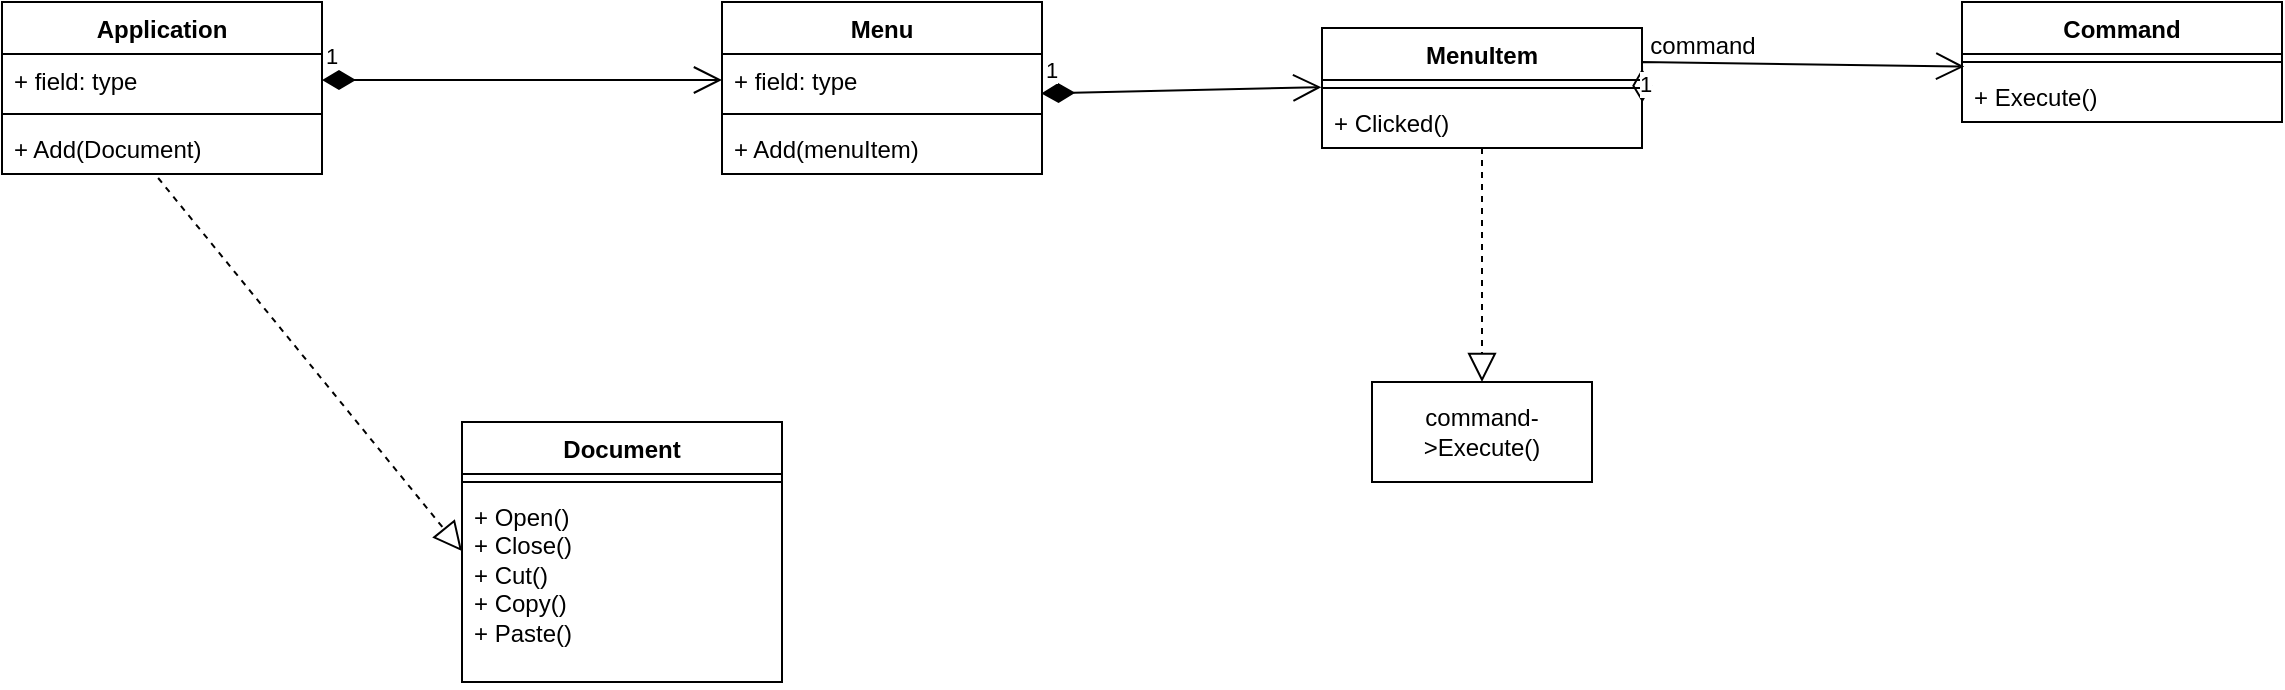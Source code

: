 <mxfile version="21.3.7" type="device">
  <diagram name="第 1 页" id="sgDszxYApgraum62cNeM">
    <mxGraphModel dx="3790" dy="1606" grid="1" gridSize="10" guides="1" tooltips="1" connect="1" arrows="1" fold="1" page="1" pageScale="1" pageWidth="827" pageHeight="1169" math="0" shadow="0">
      <root>
        <mxCell id="0" />
        <mxCell id="1" parent="0" />
        <mxCell id="M7wbfmnnvrmrGZVJXOmN-1" value="Application" style="swimlane;fontStyle=1;align=center;verticalAlign=top;childLayout=stackLayout;horizontal=1;startSize=26;horizontalStack=0;resizeParent=1;resizeParentMax=0;resizeLast=0;collapsible=1;marginBottom=0;whiteSpace=wrap;html=1;" vertex="1" parent="1">
          <mxGeometry x="-70" y="310" width="160" height="86" as="geometry" />
        </mxCell>
        <mxCell id="M7wbfmnnvrmrGZVJXOmN-2" value="+ field: type" style="text;strokeColor=none;fillColor=none;align=left;verticalAlign=top;spacingLeft=4;spacingRight=4;overflow=hidden;rotatable=0;points=[[0,0.5],[1,0.5]];portConstraint=eastwest;whiteSpace=wrap;html=1;" vertex="1" parent="M7wbfmnnvrmrGZVJXOmN-1">
          <mxGeometry y="26" width="160" height="26" as="geometry" />
        </mxCell>
        <mxCell id="M7wbfmnnvrmrGZVJXOmN-3" value="" style="line;strokeWidth=1;fillColor=none;align=left;verticalAlign=middle;spacingTop=-1;spacingLeft=3;spacingRight=3;rotatable=0;labelPosition=right;points=[];portConstraint=eastwest;strokeColor=inherit;" vertex="1" parent="M7wbfmnnvrmrGZVJXOmN-1">
          <mxGeometry y="52" width="160" height="8" as="geometry" />
        </mxCell>
        <mxCell id="M7wbfmnnvrmrGZVJXOmN-4" value="+ Add(Document)" style="text;strokeColor=none;fillColor=none;align=left;verticalAlign=top;spacingLeft=4;spacingRight=4;overflow=hidden;rotatable=0;points=[[0,0.5],[1,0.5]];portConstraint=eastwest;whiteSpace=wrap;html=1;" vertex="1" parent="M7wbfmnnvrmrGZVJXOmN-1">
          <mxGeometry y="60" width="160" height="26" as="geometry" />
        </mxCell>
        <mxCell id="M7wbfmnnvrmrGZVJXOmN-5" value="Menu&lt;br&gt;" style="swimlane;fontStyle=1;align=center;verticalAlign=top;childLayout=stackLayout;horizontal=1;startSize=26;horizontalStack=0;resizeParent=1;resizeParentMax=0;resizeLast=0;collapsible=1;marginBottom=0;whiteSpace=wrap;html=1;" vertex="1" parent="1">
          <mxGeometry x="290" y="310" width="160" height="86" as="geometry" />
        </mxCell>
        <mxCell id="M7wbfmnnvrmrGZVJXOmN-6" value="+ field: type" style="text;strokeColor=none;fillColor=none;align=left;verticalAlign=top;spacingLeft=4;spacingRight=4;overflow=hidden;rotatable=0;points=[[0,0.5],[1,0.5]];portConstraint=eastwest;whiteSpace=wrap;html=1;" vertex="1" parent="M7wbfmnnvrmrGZVJXOmN-5">
          <mxGeometry y="26" width="160" height="26" as="geometry" />
        </mxCell>
        <mxCell id="M7wbfmnnvrmrGZVJXOmN-7" value="" style="line;strokeWidth=1;fillColor=none;align=left;verticalAlign=middle;spacingTop=-1;spacingLeft=3;spacingRight=3;rotatable=0;labelPosition=right;points=[];portConstraint=eastwest;strokeColor=inherit;" vertex="1" parent="M7wbfmnnvrmrGZVJXOmN-5">
          <mxGeometry y="52" width="160" height="8" as="geometry" />
        </mxCell>
        <mxCell id="M7wbfmnnvrmrGZVJXOmN-8" value="+ Add(menuItem)" style="text;strokeColor=none;fillColor=none;align=left;verticalAlign=top;spacingLeft=4;spacingRight=4;overflow=hidden;rotatable=0;points=[[0,0.5],[1,0.5]];portConstraint=eastwest;whiteSpace=wrap;html=1;" vertex="1" parent="M7wbfmnnvrmrGZVJXOmN-5">
          <mxGeometry y="60" width="160" height="26" as="geometry" />
        </mxCell>
        <mxCell id="M7wbfmnnvrmrGZVJXOmN-9" value="MenuItem" style="swimlane;fontStyle=1;align=center;verticalAlign=top;childLayout=stackLayout;horizontal=1;startSize=26;horizontalStack=0;resizeParent=1;resizeParentMax=0;resizeLast=0;collapsible=1;marginBottom=0;whiteSpace=wrap;html=1;" vertex="1" parent="1">
          <mxGeometry x="590" y="323" width="160" height="60" as="geometry" />
        </mxCell>
        <mxCell id="M7wbfmnnvrmrGZVJXOmN-11" value="" style="line;strokeWidth=1;fillColor=none;align=left;verticalAlign=middle;spacingTop=-1;spacingLeft=3;spacingRight=3;rotatable=0;labelPosition=right;points=[];portConstraint=eastwest;strokeColor=inherit;" vertex="1" parent="M7wbfmnnvrmrGZVJXOmN-9">
          <mxGeometry y="26" width="160" height="8" as="geometry" />
        </mxCell>
        <mxCell id="M7wbfmnnvrmrGZVJXOmN-12" value="+ Clicked()" style="text;strokeColor=none;fillColor=none;align=left;verticalAlign=top;spacingLeft=4;spacingRight=4;overflow=hidden;rotatable=0;points=[[0,0.5],[1,0.5]];portConstraint=eastwest;whiteSpace=wrap;html=1;" vertex="1" parent="M7wbfmnnvrmrGZVJXOmN-9">
          <mxGeometry y="34" width="160" height="26" as="geometry" />
        </mxCell>
        <mxCell id="M7wbfmnnvrmrGZVJXOmN-13" value="Command" style="swimlane;fontStyle=1;align=center;verticalAlign=top;childLayout=stackLayout;horizontal=1;startSize=26;horizontalStack=0;resizeParent=1;resizeParentMax=0;resizeLast=0;collapsible=1;marginBottom=0;whiteSpace=wrap;html=1;" vertex="1" parent="1">
          <mxGeometry x="910" y="310" width="160" height="60" as="geometry" />
        </mxCell>
        <mxCell id="M7wbfmnnvrmrGZVJXOmN-15" value="" style="line;strokeWidth=1;fillColor=none;align=left;verticalAlign=middle;spacingTop=-1;spacingLeft=3;spacingRight=3;rotatable=0;labelPosition=right;points=[];portConstraint=eastwest;strokeColor=inherit;" vertex="1" parent="M7wbfmnnvrmrGZVJXOmN-13">
          <mxGeometry y="26" width="160" height="8" as="geometry" />
        </mxCell>
        <mxCell id="M7wbfmnnvrmrGZVJXOmN-16" value="+ Execute()" style="text;strokeColor=none;fillColor=none;align=left;verticalAlign=top;spacingLeft=4;spacingRight=4;overflow=hidden;rotatable=0;points=[[0,0.5],[1,0.5]];portConstraint=eastwest;whiteSpace=wrap;html=1;" vertex="1" parent="M7wbfmnnvrmrGZVJXOmN-13">
          <mxGeometry y="34" width="160" height="26" as="geometry" />
        </mxCell>
        <mxCell id="M7wbfmnnvrmrGZVJXOmN-17" value="1" style="endArrow=open;html=1;endSize=12;startArrow=diamondThin;startSize=14;startFill=0;align=left;verticalAlign=bottom;rounded=0;entryX=0.007;entryY=-0.066;entryDx=0;entryDy=0;entryPerimeter=0;exitX=1.001;exitY=0.665;exitDx=0;exitDy=0;exitPerimeter=0;" edge="1" parent="1" target="M7wbfmnnvrmrGZVJXOmN-16">
          <mxGeometry x="-1" y="3" relative="1" as="geometry">
            <mxPoint x="750.16" y="360.29" as="sourcePoint" />
            <mxPoint x="840" y="520" as="targetPoint" />
            <Array as="points">
              <mxPoint x="750" y="340" />
            </Array>
          </mxGeometry>
        </mxCell>
        <mxCell id="M7wbfmnnvrmrGZVJXOmN-18" value="" style="endArrow=block;dashed=1;endFill=0;endSize=12;html=1;rounded=0;" edge="1" parent="1" source="M7wbfmnnvrmrGZVJXOmN-12" target="M7wbfmnnvrmrGZVJXOmN-19">
          <mxGeometry width="160" relative="1" as="geometry">
            <mxPoint x="760" y="560" as="sourcePoint" />
            <mxPoint x="710" y="520" as="targetPoint" />
          </mxGeometry>
        </mxCell>
        <mxCell id="M7wbfmnnvrmrGZVJXOmN-19" value="command-&amp;gt;Execute()" style="html=1;whiteSpace=wrap;" vertex="1" parent="1">
          <mxGeometry x="615" y="500" width="110" height="50" as="geometry" />
        </mxCell>
        <mxCell id="M7wbfmnnvrmrGZVJXOmN-20" value="command" style="text;html=1;align=center;verticalAlign=middle;resizable=0;points=[];autosize=1;strokeColor=none;fillColor=none;" vertex="1" parent="1">
          <mxGeometry x="740" y="317" width="80" height="30" as="geometry" />
        </mxCell>
        <mxCell id="M7wbfmnnvrmrGZVJXOmN-22" value="1" style="endArrow=open;html=1;endSize=12;startArrow=diamondThin;startSize=14;startFill=1;align=left;verticalAlign=bottom;rounded=0;entryX=-0.002;entryY=-0.17;entryDx=0;entryDy=0;entryPerimeter=0;exitX=0.998;exitY=0.758;exitDx=0;exitDy=0;exitPerimeter=0;" edge="1" parent="1" source="M7wbfmnnvrmrGZVJXOmN-6" target="M7wbfmnnvrmrGZVJXOmN-12">
          <mxGeometry x="-1" y="3" relative="1" as="geometry">
            <mxPoint x="410" y="510" as="sourcePoint" />
            <mxPoint x="570" y="510" as="targetPoint" />
          </mxGeometry>
        </mxCell>
        <mxCell id="M7wbfmnnvrmrGZVJXOmN-23" value="1" style="endArrow=open;html=1;endSize=12;startArrow=diamondThin;startSize=14;startFill=1;align=left;verticalAlign=bottom;rounded=0;" edge="1" parent="1" source="M7wbfmnnvrmrGZVJXOmN-2" target="M7wbfmnnvrmrGZVJXOmN-6">
          <mxGeometry x="-1" y="3" relative="1" as="geometry">
            <mxPoint x="300" y="510" as="sourcePoint" />
            <mxPoint x="460" y="510" as="targetPoint" />
          </mxGeometry>
        </mxCell>
        <mxCell id="M7wbfmnnvrmrGZVJXOmN-24" value="Document" style="swimlane;fontStyle=1;align=center;verticalAlign=top;childLayout=stackLayout;horizontal=1;startSize=26;horizontalStack=0;resizeParent=1;resizeParentMax=0;resizeLast=0;collapsible=1;marginBottom=0;whiteSpace=wrap;html=1;" vertex="1" parent="1">
          <mxGeometry x="160" y="520" width="160" height="130" as="geometry" />
        </mxCell>
        <mxCell id="M7wbfmnnvrmrGZVJXOmN-26" value="" style="line;strokeWidth=1;fillColor=none;align=left;verticalAlign=middle;spacingTop=-1;spacingLeft=3;spacingRight=3;rotatable=0;labelPosition=right;points=[];portConstraint=eastwest;strokeColor=inherit;" vertex="1" parent="M7wbfmnnvrmrGZVJXOmN-24">
          <mxGeometry y="26" width="160" height="8" as="geometry" />
        </mxCell>
        <mxCell id="M7wbfmnnvrmrGZVJXOmN-27" value="+ Open()&lt;br&gt;+ Close()&lt;br&gt;+ Cut()&lt;br&gt;+ Copy()&lt;br&gt;+ Paste()" style="text;strokeColor=none;fillColor=none;align=left;verticalAlign=top;spacingLeft=4;spacingRight=4;overflow=hidden;rotatable=0;points=[[0,0.5],[1,0.5]];portConstraint=eastwest;whiteSpace=wrap;html=1;" vertex="1" parent="M7wbfmnnvrmrGZVJXOmN-24">
          <mxGeometry y="34" width="160" height="96" as="geometry" />
        </mxCell>
        <mxCell id="M7wbfmnnvrmrGZVJXOmN-28" value="" style="endArrow=block;dashed=1;endFill=0;endSize=12;html=1;rounded=0;entryX=0;entryY=0.318;entryDx=0;entryDy=0;entryPerimeter=0;exitX=0.488;exitY=1.077;exitDx=0;exitDy=0;exitPerimeter=0;" edge="1" parent="1" source="M7wbfmnnvrmrGZVJXOmN-4" target="M7wbfmnnvrmrGZVJXOmN-27">
          <mxGeometry width="160" relative="1" as="geometry">
            <mxPoint x="-50" y="510" as="sourcePoint" />
            <mxPoint x="110" y="510" as="targetPoint" />
          </mxGeometry>
        </mxCell>
      </root>
    </mxGraphModel>
  </diagram>
</mxfile>
